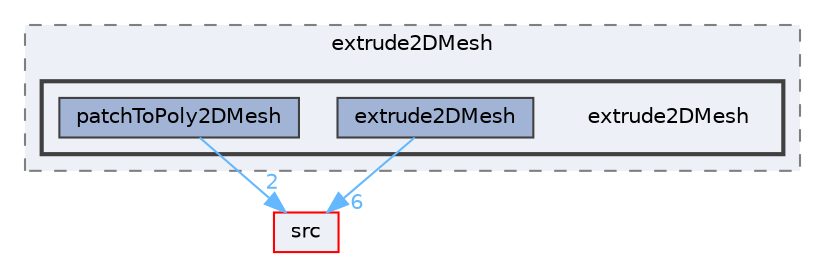 digraph "applications/utilities/mesh/generation/extrude2DMesh/extrude2DMesh"
{
 // LATEX_PDF_SIZE
  bgcolor="transparent";
  edge [fontname=Helvetica,fontsize=10,labelfontname=Helvetica,labelfontsize=10];
  node [fontname=Helvetica,fontsize=10,shape=box,height=0.2,width=0.4];
  compound=true
  subgraph clusterdir_99548adcce9b8f8245b66372fad7a3f4 {
    graph [ bgcolor="#edf0f7", pencolor="grey50", label="extrude2DMesh", fontname=Helvetica,fontsize=10 style="filled,dashed", URL="dir_99548adcce9b8f8245b66372fad7a3f4.html",tooltip=""]
  subgraph clusterdir_7c98efa7a893c5bc6225cfc4fa4a3182 {
    graph [ bgcolor="#edf0f7", pencolor="grey25", label="", fontname=Helvetica,fontsize=10 style="filled,bold", URL="dir_7c98efa7a893c5bc6225cfc4fa4a3182.html",tooltip=""]
    dir_7c98efa7a893c5bc6225cfc4fa4a3182 [shape=plaintext, label="extrude2DMesh"];
  dir_26888682c4cda0f351e795660b4561de [label="extrude2DMesh", fillcolor="#a2b4d6", color="grey25", style="filled", URL="dir_26888682c4cda0f351e795660b4561de.html",tooltip=""];
  dir_0fc462f62a8552f0f8ea2c671f37a29e [label="patchToPoly2DMesh", fillcolor="#a2b4d6", color="grey25", style="filled", URL="dir_0fc462f62a8552f0f8ea2c671f37a29e.html",tooltip=""];
  }
  }
  dir_68267d1309a1af8e8297ef4c3efbcdba [label="src", fillcolor="#edf0f7", color="red", style="filled", URL="dir_68267d1309a1af8e8297ef4c3efbcdba.html",tooltip=""];
  dir_26888682c4cda0f351e795660b4561de->dir_68267d1309a1af8e8297ef4c3efbcdba [headlabel="6", labeldistance=1.5 headhref="dir_001233_003729.html" href="dir_001233_003729.html" color="steelblue1" fontcolor="steelblue1"];
  dir_0fc462f62a8552f0f8ea2c671f37a29e->dir_68267d1309a1af8e8297ef4c3efbcdba [headlabel="2", labeldistance=1.5 headhref="dir_002845_003729.html" href="dir_002845_003729.html" color="steelblue1" fontcolor="steelblue1"];
}
